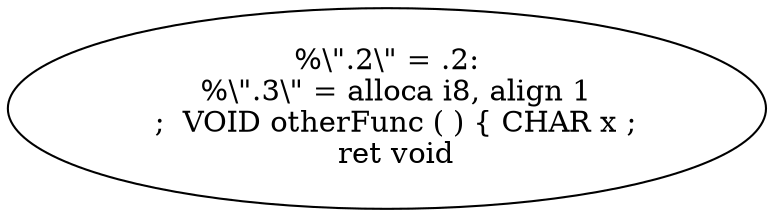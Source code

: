 digraph AST {
  "135765455611904" [label="%\\\".2\\\" = .2:
  %\\\".3\\\" = alloca i8, align 1
  ;  VOID otherFunc ( ) { CHAR x ;
  ret void"];
}

